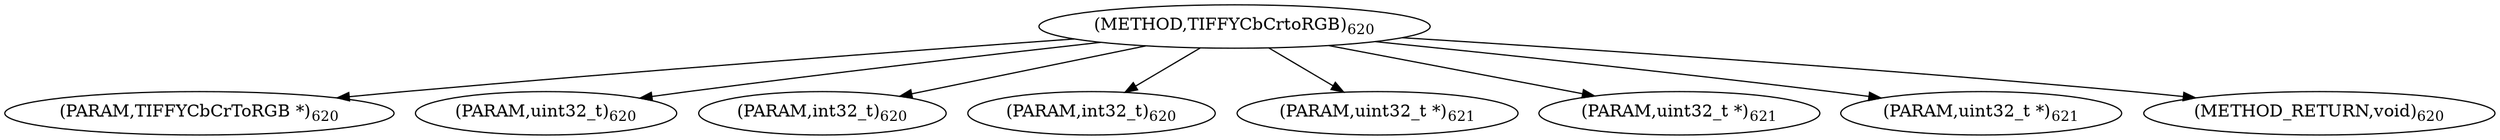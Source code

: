 digraph "TIFFYCbCrtoRGB" {  
"9373" [label = <(METHOD,TIFFYCbCrtoRGB)<SUB>620</SUB>> ]
"9374" [label = <(PARAM,TIFFYCbCrToRGB *)<SUB>620</SUB>> ]
"9375" [label = <(PARAM,uint32_t)<SUB>620</SUB>> ]
"9376" [label = <(PARAM,int32_t)<SUB>620</SUB>> ]
"9377" [label = <(PARAM,int32_t)<SUB>620</SUB>> ]
"9378" [label = <(PARAM,uint32_t *)<SUB>621</SUB>> ]
"9379" [label = <(PARAM,uint32_t *)<SUB>621</SUB>> ]
"9380" [label = <(PARAM,uint32_t *)<SUB>621</SUB>> ]
"9381" [label = <(METHOD_RETURN,void)<SUB>620</SUB>> ]
  "9373" -> "9374" 
  "9373" -> "9375" 
  "9373" -> "9376" 
  "9373" -> "9377" 
  "9373" -> "9378" 
  "9373" -> "9379" 
  "9373" -> "9380" 
  "9373" -> "9381" 
}
